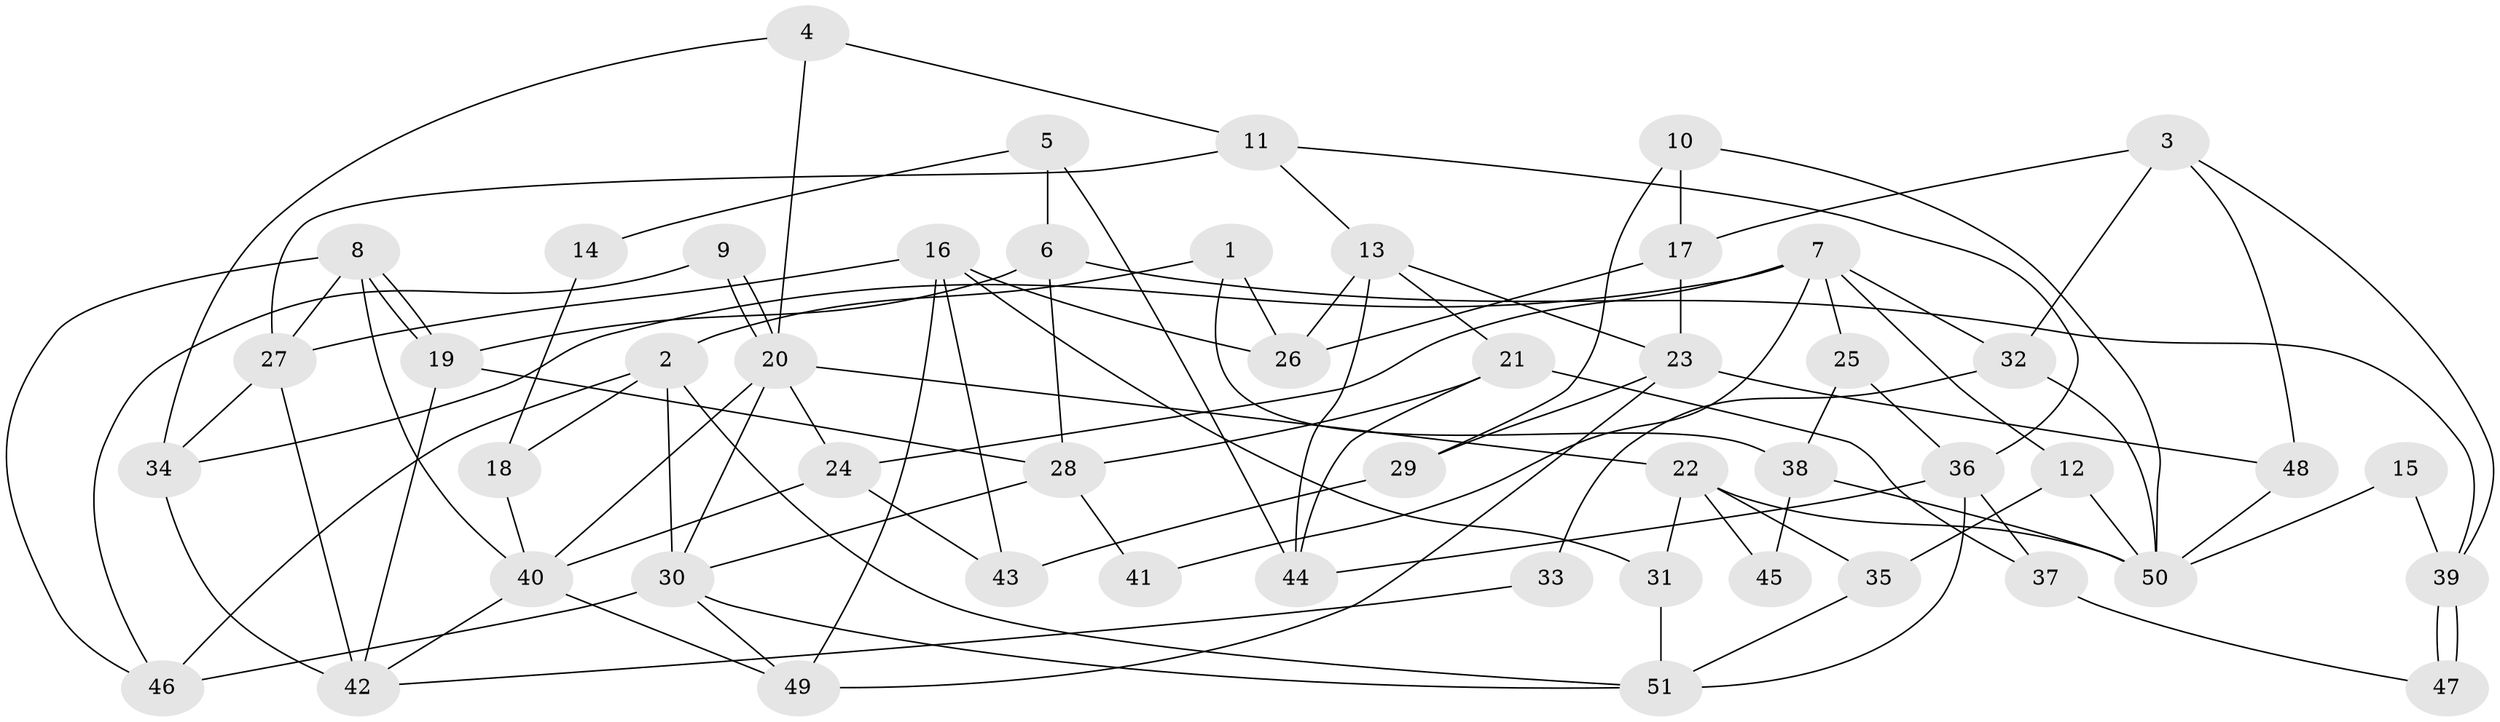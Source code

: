 // coarse degree distribution, {3: 0.25, 2: 0.1388888888888889, 4: 0.25, 6: 0.08333333333333333, 5: 0.16666666666666666, 7: 0.08333333333333333, 8: 0.027777777777777776}
// Generated by graph-tools (version 1.1) at 2025/37/03/04/25 23:37:14]
// undirected, 51 vertices, 102 edges
graph export_dot {
  node [color=gray90,style=filled];
  1;
  2;
  3;
  4;
  5;
  6;
  7;
  8;
  9;
  10;
  11;
  12;
  13;
  14;
  15;
  16;
  17;
  18;
  19;
  20;
  21;
  22;
  23;
  24;
  25;
  26;
  27;
  28;
  29;
  30;
  31;
  32;
  33;
  34;
  35;
  36;
  37;
  38;
  39;
  40;
  41;
  42;
  43;
  44;
  45;
  46;
  47;
  48;
  49;
  50;
  51;
  1 -- 26;
  1 -- 38;
  1 -- 2;
  2 -- 30;
  2 -- 18;
  2 -- 46;
  2 -- 51;
  3 -- 48;
  3 -- 32;
  3 -- 17;
  3 -- 39;
  4 -- 20;
  4 -- 11;
  4 -- 34;
  5 -- 44;
  5 -- 6;
  5 -- 14;
  6 -- 39;
  6 -- 19;
  6 -- 28;
  7 -- 34;
  7 -- 24;
  7 -- 12;
  7 -- 25;
  7 -- 32;
  7 -- 41;
  8 -- 40;
  8 -- 19;
  8 -- 19;
  8 -- 27;
  8 -- 46;
  9 -- 20;
  9 -- 20;
  9 -- 46;
  10 -- 29;
  10 -- 17;
  10 -- 50;
  11 -- 13;
  11 -- 27;
  11 -- 36;
  12 -- 50;
  12 -- 35;
  13 -- 21;
  13 -- 26;
  13 -- 23;
  13 -- 44;
  14 -- 18;
  15 -- 39;
  15 -- 50;
  16 -- 49;
  16 -- 27;
  16 -- 26;
  16 -- 31;
  16 -- 43;
  17 -- 23;
  17 -- 26;
  18 -- 40;
  19 -- 28;
  19 -- 42;
  20 -- 30;
  20 -- 22;
  20 -- 24;
  20 -- 40;
  21 -- 28;
  21 -- 44;
  21 -- 37;
  22 -- 35;
  22 -- 31;
  22 -- 45;
  22 -- 50;
  23 -- 49;
  23 -- 29;
  23 -- 48;
  24 -- 40;
  24 -- 43;
  25 -- 36;
  25 -- 38;
  27 -- 42;
  27 -- 34;
  28 -- 30;
  28 -- 41;
  29 -- 43;
  30 -- 51;
  30 -- 46;
  30 -- 49;
  31 -- 51;
  32 -- 50;
  32 -- 33;
  33 -- 42;
  34 -- 42;
  35 -- 51;
  36 -- 51;
  36 -- 37;
  36 -- 44;
  37 -- 47;
  38 -- 50;
  38 -- 45;
  39 -- 47;
  39 -- 47;
  40 -- 42;
  40 -- 49;
  48 -- 50;
}
